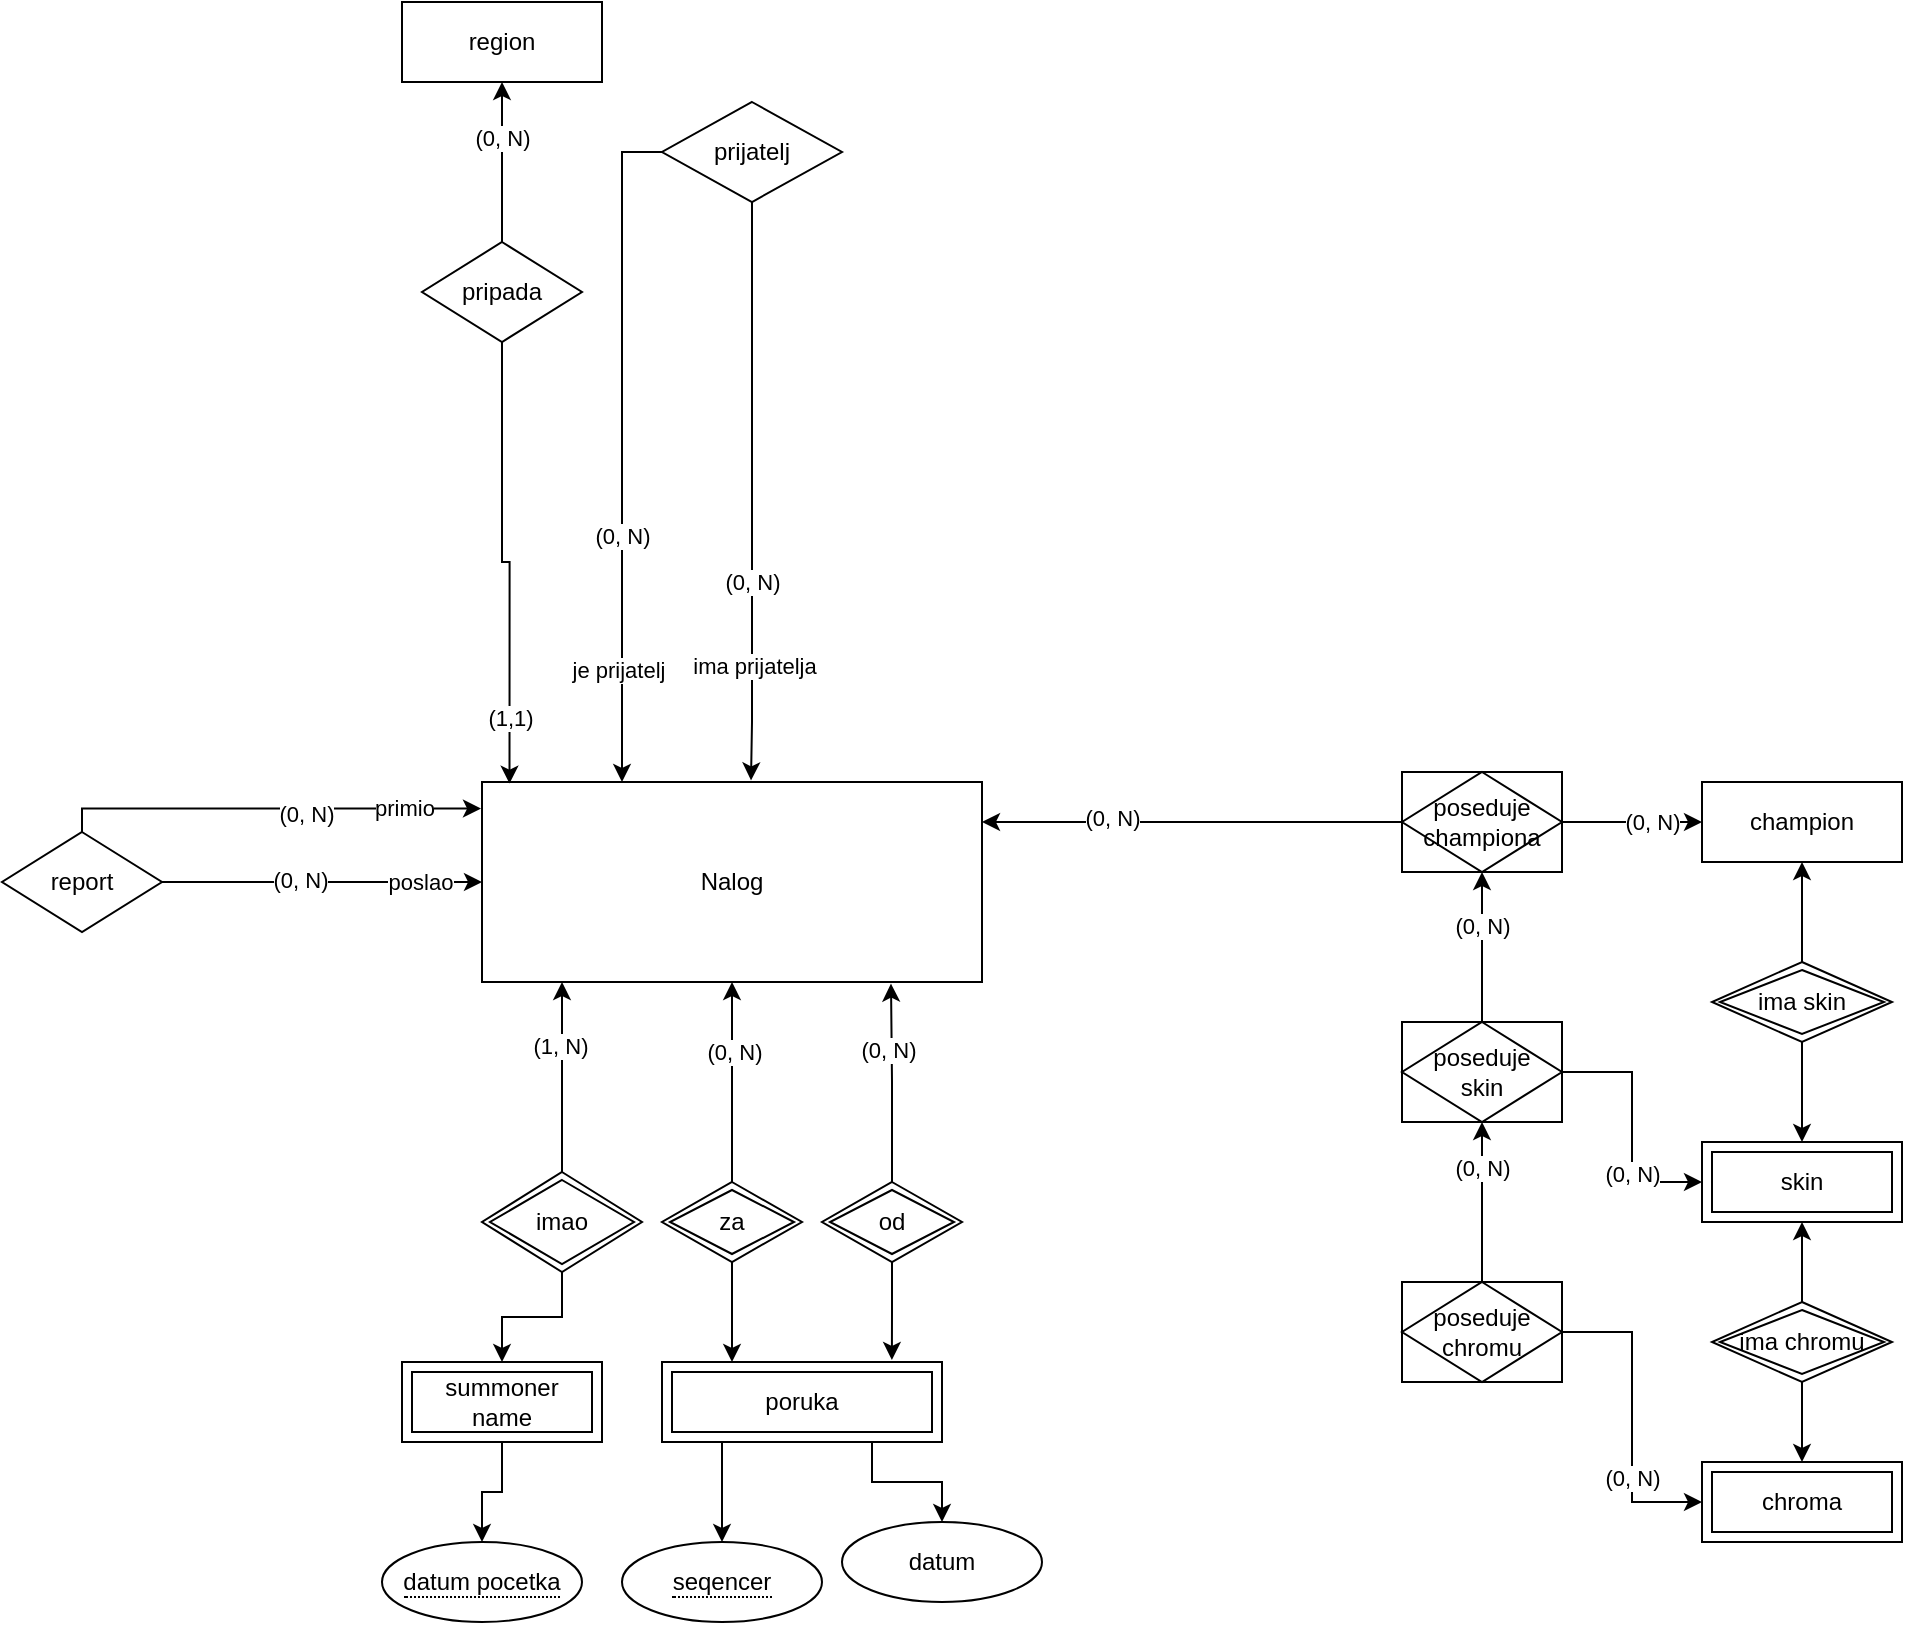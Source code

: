 <mxfile version="21.1.9" type="github">
  <diagram id="R2lEEEUBdFMjLlhIrx00" name="Page-1">
    <mxGraphModel dx="1728" dy="930" grid="1" gridSize="10" guides="1" tooltips="1" connect="1" arrows="1" fold="1" page="1" pageScale="1" pageWidth="850" pageHeight="1100" math="0" shadow="0" extFonts="Permanent Marker^https://fonts.googleapis.com/css?family=Permanent+Marker">
      <root>
        <mxCell id="0" />
        <mxCell id="1" parent="0" />
        <mxCell id="QXRDdDJVpAIqtoCWkeBa-1" value="Nalog" style="whiteSpace=wrap;html=1;align=center;" vertex="1" parent="1">
          <mxGeometry x="500" y="420" width="250" height="100" as="geometry" />
        </mxCell>
        <mxCell id="QXRDdDJVpAIqtoCWkeBa-3" style="edgeStyle=orthogonalEdgeStyle;rounded=0;orthogonalLoop=1;jettySize=auto;html=1;exitX=0.5;exitY=1;exitDx=0;exitDy=0;entryX=0.538;entryY=-0.008;entryDx=0;entryDy=0;entryPerimeter=0;" edge="1" parent="1" source="QXRDdDJVpAIqtoCWkeBa-2" target="QXRDdDJVpAIqtoCWkeBa-1">
          <mxGeometry relative="1" as="geometry">
            <mxPoint x="635" y="150" as="sourcePoint" />
            <mxPoint x="714" y="390" as="targetPoint" />
            <Array as="points">
              <mxPoint x="635" y="390" />
            </Array>
          </mxGeometry>
        </mxCell>
        <mxCell id="QXRDdDJVpAIqtoCWkeBa-7" value="(0, N)" style="edgeLabel;html=1;align=center;verticalAlign=middle;resizable=0;points=[];" vertex="1" connectable="0" parent="QXRDdDJVpAIqtoCWkeBa-3">
          <mxGeometry x="0.39" relative="1" as="geometry">
            <mxPoint y="-12" as="offset" />
          </mxGeometry>
        </mxCell>
        <mxCell id="QXRDdDJVpAIqtoCWkeBa-8" value="ima prijatelja" style="edgeLabel;html=1;align=center;verticalAlign=middle;resizable=0;points=[];" vertex="1" connectable="0" parent="QXRDdDJVpAIqtoCWkeBa-3">
          <mxGeometry x="0.6" y="1" relative="1" as="geometry">
            <mxPoint as="offset" />
          </mxGeometry>
        </mxCell>
        <mxCell id="QXRDdDJVpAIqtoCWkeBa-4" style="edgeStyle=orthogonalEdgeStyle;rounded=0;orthogonalLoop=1;jettySize=auto;html=1;exitX=0;exitY=0.5;exitDx=0;exitDy=0;entryX=0.5;entryY=0;entryDx=0;entryDy=0;" edge="1" parent="1" source="QXRDdDJVpAIqtoCWkeBa-2">
          <mxGeometry relative="1" as="geometry">
            <mxPoint x="570" y="330" as="sourcePoint" />
            <mxPoint x="570" y="420" as="targetPoint" />
            <Array as="points">
              <mxPoint x="570" y="105" />
            </Array>
          </mxGeometry>
        </mxCell>
        <mxCell id="QXRDdDJVpAIqtoCWkeBa-5" value="je prijatelj" style="edgeLabel;html=1;align=center;verticalAlign=middle;resizable=0;points=[];" vertex="1" connectable="0" parent="QXRDdDJVpAIqtoCWkeBa-4">
          <mxGeometry x="0.733" y="-2" relative="1" as="geometry">
            <mxPoint y="-12" as="offset" />
          </mxGeometry>
        </mxCell>
        <mxCell id="QXRDdDJVpAIqtoCWkeBa-9" value="(0, N)" style="edgeLabel;html=1;align=center;verticalAlign=middle;resizable=0;points=[];" vertex="1" connectable="0" parent="QXRDdDJVpAIqtoCWkeBa-4">
          <mxGeometry x="0.267" relative="1" as="geometry">
            <mxPoint as="offset" />
          </mxGeometry>
        </mxCell>
        <mxCell id="QXRDdDJVpAIqtoCWkeBa-2" value="prijatelj" style="shape=rhombus;perimeter=rhombusPerimeter;whiteSpace=wrap;html=1;align=center;" vertex="1" parent="1">
          <mxGeometry x="590" y="80" width="90" height="50" as="geometry" />
        </mxCell>
        <mxCell id="QXRDdDJVpAIqtoCWkeBa-14" value="" style="edgeStyle=orthogonalEdgeStyle;rounded=0;orthogonalLoop=1;jettySize=auto;html=1;entryX=0.5;entryY=1;entryDx=0;entryDy=0;" edge="1" parent="1" source="QXRDdDJVpAIqtoCWkeBa-10" target="QXRDdDJVpAIqtoCWkeBa-1">
          <mxGeometry relative="1" as="geometry" />
        </mxCell>
        <mxCell id="QXRDdDJVpAIqtoCWkeBa-124" value="(0, N)" style="edgeLabel;html=1;align=center;verticalAlign=middle;resizable=0;points=[];" vertex="1" connectable="0" parent="QXRDdDJVpAIqtoCWkeBa-14">
          <mxGeometry x="0.3" y="-1" relative="1" as="geometry">
            <mxPoint as="offset" />
          </mxGeometry>
        </mxCell>
        <mxCell id="QXRDdDJVpAIqtoCWkeBa-19" style="edgeStyle=orthogonalEdgeStyle;rounded=0;orthogonalLoop=1;jettySize=auto;html=1;entryX=0.25;entryY=0;entryDx=0;entryDy=0;" edge="1" parent="1" source="QXRDdDJVpAIqtoCWkeBa-10" target="QXRDdDJVpAIqtoCWkeBa-17">
          <mxGeometry relative="1" as="geometry" />
        </mxCell>
        <mxCell id="QXRDdDJVpAIqtoCWkeBa-10" value="za" style="shape=rhombus;double=1;perimeter=rhombusPerimeter;whiteSpace=wrap;html=1;align=center;" vertex="1" parent="1">
          <mxGeometry x="590" y="620" width="70" height="40" as="geometry" />
        </mxCell>
        <mxCell id="QXRDdDJVpAIqtoCWkeBa-16" style="edgeStyle=orthogonalEdgeStyle;rounded=0;orthogonalLoop=1;jettySize=auto;html=1;entryX=0.818;entryY=1.008;entryDx=0;entryDy=0;entryPerimeter=0;" edge="1" parent="1" source="QXRDdDJVpAIqtoCWkeBa-11" target="QXRDdDJVpAIqtoCWkeBa-1">
          <mxGeometry relative="1" as="geometry">
            <mxPoint x="730" y="550" as="targetPoint" />
          </mxGeometry>
        </mxCell>
        <mxCell id="QXRDdDJVpAIqtoCWkeBa-125" value="(0, N)" style="edgeLabel;html=1;align=center;verticalAlign=middle;resizable=0;points=[];" vertex="1" connectable="0" parent="QXRDdDJVpAIqtoCWkeBa-16">
          <mxGeometry x="0.347" y="2" relative="1" as="geometry">
            <mxPoint as="offset" />
          </mxGeometry>
        </mxCell>
        <mxCell id="QXRDdDJVpAIqtoCWkeBa-20" style="edgeStyle=orthogonalEdgeStyle;rounded=0;orthogonalLoop=1;jettySize=auto;html=1;entryX=0.821;entryY=-0.025;entryDx=0;entryDy=0;entryPerimeter=0;" edge="1" parent="1" source="QXRDdDJVpAIqtoCWkeBa-11" target="QXRDdDJVpAIqtoCWkeBa-17">
          <mxGeometry relative="1" as="geometry" />
        </mxCell>
        <mxCell id="QXRDdDJVpAIqtoCWkeBa-11" value="od" style="shape=rhombus;double=1;perimeter=rhombusPerimeter;whiteSpace=wrap;html=1;align=center;" vertex="1" parent="1">
          <mxGeometry x="670" y="620" width="70" height="40" as="geometry" />
        </mxCell>
        <mxCell id="QXRDdDJVpAIqtoCWkeBa-25" style="edgeStyle=orthogonalEdgeStyle;rounded=0;orthogonalLoop=1;jettySize=auto;html=1;entryX=0.5;entryY=0;entryDx=0;entryDy=0;" edge="1" parent="1" source="QXRDdDJVpAIqtoCWkeBa-17" target="QXRDdDJVpAIqtoCWkeBa-24">
          <mxGeometry relative="1" as="geometry">
            <Array as="points">
              <mxPoint x="620" y="790" />
              <mxPoint x="620" y="790" />
            </Array>
          </mxGeometry>
        </mxCell>
        <mxCell id="QXRDdDJVpAIqtoCWkeBa-28" style="edgeStyle=orthogonalEdgeStyle;rounded=0;orthogonalLoop=1;jettySize=auto;html=1;exitX=0.75;exitY=1;exitDx=0;exitDy=0;entryX=0.5;entryY=0;entryDx=0;entryDy=0;" edge="1" parent="1" source="QXRDdDJVpAIqtoCWkeBa-17" target="QXRDdDJVpAIqtoCWkeBa-26">
          <mxGeometry relative="1" as="geometry" />
        </mxCell>
        <mxCell id="QXRDdDJVpAIqtoCWkeBa-17" value="poruka" style="shape=ext;margin=3;double=1;whiteSpace=wrap;html=1;align=center;" vertex="1" parent="1">
          <mxGeometry x="590" y="710" width="140" height="40" as="geometry" />
        </mxCell>
        <mxCell id="QXRDdDJVpAIqtoCWkeBa-24" value="&lt;span style=&quot;border-bottom: 1px dotted&quot;&gt;seqencer&lt;/span&gt;" style="ellipse;whiteSpace=wrap;html=1;align=center;" vertex="1" parent="1">
          <mxGeometry x="570" y="800" width="100" height="40" as="geometry" />
        </mxCell>
        <mxCell id="QXRDdDJVpAIqtoCWkeBa-26" value="datum" style="ellipse;whiteSpace=wrap;html=1;align=center;" vertex="1" parent="1">
          <mxGeometry x="680" y="790" width="100" height="40" as="geometry" />
        </mxCell>
        <mxCell id="QXRDdDJVpAIqtoCWkeBa-40" value="region" style="whiteSpace=wrap;html=1;align=center;" vertex="1" parent="1">
          <mxGeometry x="460" y="30" width="100" height="40" as="geometry" />
        </mxCell>
        <mxCell id="QXRDdDJVpAIqtoCWkeBa-46" value="" style="edgeStyle=orthogonalEdgeStyle;rounded=0;orthogonalLoop=1;jettySize=auto;html=1;" edge="1" parent="1" source="QXRDdDJVpAIqtoCWkeBa-42" target="QXRDdDJVpAIqtoCWkeBa-40">
          <mxGeometry relative="1" as="geometry" />
        </mxCell>
        <mxCell id="QXRDdDJVpAIqtoCWkeBa-51" value="(0, N)" style="edgeLabel;html=1;align=center;verticalAlign=middle;resizable=0;points=[];" vertex="1" connectable="0" parent="QXRDdDJVpAIqtoCWkeBa-46">
          <mxGeometry x="0.305" y="2" relative="1" as="geometry">
            <mxPoint x="2" as="offset" />
          </mxGeometry>
        </mxCell>
        <mxCell id="QXRDdDJVpAIqtoCWkeBa-47" style="edgeStyle=orthogonalEdgeStyle;rounded=0;orthogonalLoop=1;jettySize=auto;html=1;entryX=0.055;entryY=0.008;entryDx=0;entryDy=0;entryPerimeter=0;" edge="1" parent="1" source="QXRDdDJVpAIqtoCWkeBa-42" target="QXRDdDJVpAIqtoCWkeBa-1">
          <mxGeometry relative="1" as="geometry">
            <mxPoint x="500" y="390" as="targetPoint" />
          </mxGeometry>
        </mxCell>
        <mxCell id="QXRDdDJVpAIqtoCWkeBa-50" value="(1,1)" style="edgeLabel;html=1;align=center;verticalAlign=middle;resizable=0;points=[];" vertex="1" connectable="0" parent="QXRDdDJVpAIqtoCWkeBa-47">
          <mxGeometry x="0.707" relative="1" as="geometry">
            <mxPoint as="offset" />
          </mxGeometry>
        </mxCell>
        <mxCell id="QXRDdDJVpAIqtoCWkeBa-42" value="pripada" style="rhombus;whiteSpace=wrap;html=1;" vertex="1" parent="1">
          <mxGeometry x="470" y="150" width="80" height="50" as="geometry" />
        </mxCell>
        <mxCell id="QXRDdDJVpAIqtoCWkeBa-55" value="" style="edgeStyle=orthogonalEdgeStyle;rounded=0;orthogonalLoop=1;jettySize=auto;html=1;entryX=0;entryY=0.5;entryDx=0;entryDy=0;exitX=1;exitY=0.5;exitDx=0;exitDy=0;" edge="1" parent="1" source="QXRDdDJVpAIqtoCWkeBa-83" target="QXRDdDJVpAIqtoCWkeBa-56">
          <mxGeometry relative="1" as="geometry">
            <mxPoint x="1040" y="440" as="sourcePoint" />
            <mxPoint x="1100" y="440" as="targetPoint" />
          </mxGeometry>
        </mxCell>
        <mxCell id="QXRDdDJVpAIqtoCWkeBa-75" value="(0, N)" style="edgeLabel;html=1;align=center;verticalAlign=middle;resizable=0;points=[];" vertex="1" connectable="0" parent="QXRDdDJVpAIqtoCWkeBa-55">
          <mxGeometry x="0.286" relative="1" as="geometry">
            <mxPoint as="offset" />
          </mxGeometry>
        </mxCell>
        <mxCell id="QXRDdDJVpAIqtoCWkeBa-69" value="" style="edgeStyle=orthogonalEdgeStyle;rounded=0;orthogonalLoop=1;jettySize=auto;html=1;exitX=0;exitY=0.5;exitDx=0;exitDy=0;" edge="1" parent="1" source="QXRDdDJVpAIqtoCWkeBa-83" target="QXRDdDJVpAIqtoCWkeBa-1">
          <mxGeometry relative="1" as="geometry">
            <mxPoint x="750" y="440" as="sourcePoint" />
            <Array as="points">
              <mxPoint x="760" y="440" />
              <mxPoint x="703" y="440" />
              <mxPoint x="703" y="430" />
            </Array>
          </mxGeometry>
        </mxCell>
        <mxCell id="QXRDdDJVpAIqtoCWkeBa-74" value="(0, N)" style="edgeLabel;html=1;align=center;verticalAlign=middle;resizable=0;points=[];" vertex="1" connectable="0" parent="QXRDdDJVpAIqtoCWkeBa-69">
          <mxGeometry x="0.384" y="-2" relative="1" as="geometry">
            <mxPoint as="offset" />
          </mxGeometry>
        </mxCell>
        <mxCell id="QXRDdDJVpAIqtoCWkeBa-56" value="champion" style="whiteSpace=wrap;html=1;align=center;" vertex="1" parent="1">
          <mxGeometry x="1110" y="420" width="100" height="40" as="geometry" />
        </mxCell>
        <mxCell id="QXRDdDJVpAIqtoCWkeBa-59" value="" style="edgeStyle=orthogonalEdgeStyle;rounded=0;orthogonalLoop=1;jettySize=auto;html=1;" edge="1" parent="1" source="QXRDdDJVpAIqtoCWkeBa-57" target="QXRDdDJVpAIqtoCWkeBa-56">
          <mxGeometry relative="1" as="geometry" />
        </mxCell>
        <mxCell id="QXRDdDJVpAIqtoCWkeBa-65" value="" style="edgeStyle=orthogonalEdgeStyle;rounded=0;orthogonalLoop=1;jettySize=auto;html=1;" edge="1" parent="1" source="QXRDdDJVpAIqtoCWkeBa-57" target="QXRDdDJVpAIqtoCWkeBa-64">
          <mxGeometry relative="1" as="geometry" />
        </mxCell>
        <mxCell id="QXRDdDJVpAIqtoCWkeBa-57" value="ima skin" style="shape=rhombus;double=1;perimeter=rhombusPerimeter;whiteSpace=wrap;html=1;align=center;" vertex="1" parent="1">
          <mxGeometry x="1115" y="510" width="90" height="40" as="geometry" />
        </mxCell>
        <mxCell id="QXRDdDJVpAIqtoCWkeBa-64" value="skin" style="shape=ext;margin=3;double=1;whiteSpace=wrap;html=1;align=center;" vertex="1" parent="1">
          <mxGeometry x="1110" y="600" width="100" height="40" as="geometry" />
        </mxCell>
        <mxCell id="QXRDdDJVpAIqtoCWkeBa-81" value="" style="edgeStyle=orthogonalEdgeStyle;rounded=0;orthogonalLoop=1;jettySize=auto;html=1;entryX=0.5;entryY=1;entryDx=0;entryDy=0;exitX=0.5;exitY=0;exitDx=0;exitDy=0;" edge="1" parent="1" source="QXRDdDJVpAIqtoCWkeBa-84" target="QXRDdDJVpAIqtoCWkeBa-83">
          <mxGeometry relative="1" as="geometry">
            <mxPoint x="1000" y="520" as="sourcePoint" />
            <mxPoint x="1000" y="465" as="targetPoint" />
          </mxGeometry>
        </mxCell>
        <mxCell id="QXRDdDJVpAIqtoCWkeBa-82" value="(0, N)" style="edgeLabel;html=1;align=center;verticalAlign=middle;resizable=0;points=[];" vertex="1" connectable="0" parent="QXRDdDJVpAIqtoCWkeBa-81">
          <mxGeometry x="0.299" relative="1" as="geometry">
            <mxPoint as="offset" />
          </mxGeometry>
        </mxCell>
        <mxCell id="QXRDdDJVpAIqtoCWkeBa-76" value="chroma" style="shape=ext;margin=3;double=1;whiteSpace=wrap;html=1;align=center;" vertex="1" parent="1">
          <mxGeometry x="1110" y="760" width="100" height="40" as="geometry" />
        </mxCell>
        <mxCell id="QXRDdDJVpAIqtoCWkeBa-79" value="" style="edgeStyle=orthogonalEdgeStyle;rounded=0;orthogonalLoop=1;jettySize=auto;html=1;" edge="1" parent="1" source="QXRDdDJVpAIqtoCWkeBa-78" target="QXRDdDJVpAIqtoCWkeBa-64">
          <mxGeometry relative="1" as="geometry" />
        </mxCell>
        <mxCell id="QXRDdDJVpAIqtoCWkeBa-80" value="" style="edgeStyle=orthogonalEdgeStyle;rounded=0;orthogonalLoop=1;jettySize=auto;html=1;" edge="1" parent="1" source="QXRDdDJVpAIqtoCWkeBa-78" target="QXRDdDJVpAIqtoCWkeBa-76">
          <mxGeometry relative="1" as="geometry" />
        </mxCell>
        <mxCell id="QXRDdDJVpAIqtoCWkeBa-78" value="ima chromu" style="shape=rhombus;double=1;perimeter=rhombusPerimeter;whiteSpace=wrap;html=1;align=center;" vertex="1" parent="1">
          <mxGeometry x="1115" y="680" width="90" height="40" as="geometry" />
        </mxCell>
        <mxCell id="QXRDdDJVpAIqtoCWkeBa-83" value="poseduje&lt;br style=&quot;border-color: var(--border-color);&quot;&gt;championa" style="shape=associativeEntity;whiteSpace=wrap;html=1;align=center;" vertex="1" parent="1">
          <mxGeometry x="960" y="415" width="80" height="50" as="geometry" />
        </mxCell>
        <mxCell id="QXRDdDJVpAIqtoCWkeBa-85" style="edgeStyle=orthogonalEdgeStyle;rounded=0;orthogonalLoop=1;jettySize=auto;html=1;entryX=0;entryY=0.5;entryDx=0;entryDy=0;" edge="1" parent="1" source="QXRDdDJVpAIqtoCWkeBa-84" target="QXRDdDJVpAIqtoCWkeBa-64">
          <mxGeometry relative="1" as="geometry" />
        </mxCell>
        <mxCell id="QXRDdDJVpAIqtoCWkeBa-87" value="(0, N)" style="edgeLabel;html=1;align=center;verticalAlign=middle;resizable=0;points=[];" vertex="1" connectable="0" parent="QXRDdDJVpAIqtoCWkeBa-85">
          <mxGeometry x="0.372" relative="1" as="geometry">
            <mxPoint as="offset" />
          </mxGeometry>
        </mxCell>
        <mxCell id="QXRDdDJVpAIqtoCWkeBa-84" value="poseduje&lt;br style=&quot;border-color: var(--border-color);&quot;&gt;skin" style="shape=associativeEntity;whiteSpace=wrap;html=1;align=center;" vertex="1" parent="1">
          <mxGeometry x="960" y="540" width="80" height="50" as="geometry" />
        </mxCell>
        <mxCell id="QXRDdDJVpAIqtoCWkeBa-89" style="edgeStyle=orthogonalEdgeStyle;rounded=0;orthogonalLoop=1;jettySize=auto;html=1;entryX=0;entryY=0.5;entryDx=0;entryDy=0;" edge="1" parent="1" source="QXRDdDJVpAIqtoCWkeBa-88" target="QXRDdDJVpAIqtoCWkeBa-76">
          <mxGeometry relative="1" as="geometry" />
        </mxCell>
        <mxCell id="QXRDdDJVpAIqtoCWkeBa-90" value="(0, N)" style="edgeLabel;html=1;align=center;verticalAlign=middle;resizable=0;points=[];" vertex="1" connectable="0" parent="QXRDdDJVpAIqtoCWkeBa-89">
          <mxGeometry x="0.39" relative="1" as="geometry">
            <mxPoint as="offset" />
          </mxGeometry>
        </mxCell>
        <mxCell id="QXRDdDJVpAIqtoCWkeBa-91" value="" style="edgeStyle=orthogonalEdgeStyle;rounded=0;orthogonalLoop=1;jettySize=auto;html=1;" edge="1" parent="1" source="QXRDdDJVpAIqtoCWkeBa-88" target="QXRDdDJVpAIqtoCWkeBa-84">
          <mxGeometry relative="1" as="geometry" />
        </mxCell>
        <mxCell id="QXRDdDJVpAIqtoCWkeBa-93" value="(0, N)" style="edgeLabel;html=1;align=center;verticalAlign=middle;resizable=0;points=[];" vertex="1" connectable="0" parent="QXRDdDJVpAIqtoCWkeBa-91">
          <mxGeometry x="0.66" y="1" relative="1" as="geometry">
            <mxPoint x="1" y="9" as="offset" />
          </mxGeometry>
        </mxCell>
        <mxCell id="QXRDdDJVpAIqtoCWkeBa-88" value="poseduje&lt;br style=&quot;border-color: var(--border-color);&quot;&gt;chromu" style="shape=associativeEntity;whiteSpace=wrap;html=1;align=center;" vertex="1" parent="1">
          <mxGeometry x="960" y="670" width="80" height="50" as="geometry" />
        </mxCell>
        <mxCell id="QXRDdDJVpAIqtoCWkeBa-107" value="" style="edgeStyle=orthogonalEdgeStyle;rounded=0;orthogonalLoop=1;jettySize=auto;html=1;" edge="1" parent="1" source="QXRDdDJVpAIqtoCWkeBa-108" target="QXRDdDJVpAIqtoCWkeBa-110">
          <mxGeometry relative="1" as="geometry" />
        </mxCell>
        <mxCell id="QXRDdDJVpAIqtoCWkeBa-122" style="edgeStyle=orthogonalEdgeStyle;rounded=0;orthogonalLoop=1;jettySize=auto;html=1;entryX=0.16;entryY=1;entryDx=0;entryDy=0;entryPerimeter=0;" edge="1" parent="1" source="QXRDdDJVpAIqtoCWkeBa-108" target="QXRDdDJVpAIqtoCWkeBa-1">
          <mxGeometry relative="1" as="geometry" />
        </mxCell>
        <mxCell id="QXRDdDJVpAIqtoCWkeBa-123" value="(1, N)" style="edgeLabel;html=1;align=center;verticalAlign=middle;resizable=0;points=[];" vertex="1" connectable="0" parent="QXRDdDJVpAIqtoCWkeBa-122">
          <mxGeometry x="0.333" y="1" relative="1" as="geometry">
            <mxPoint as="offset" />
          </mxGeometry>
        </mxCell>
        <mxCell id="QXRDdDJVpAIqtoCWkeBa-108" value="imao" style="shape=rhombus;double=1;perimeter=rhombusPerimeter;whiteSpace=wrap;html=1;align=center;" vertex="1" parent="1">
          <mxGeometry x="500" y="615" width="80" height="50" as="geometry" />
        </mxCell>
        <mxCell id="QXRDdDJVpAIqtoCWkeBa-109" value="" style="edgeStyle=orthogonalEdgeStyle;rounded=0;orthogonalLoop=1;jettySize=auto;html=1;" edge="1" parent="1" source="QXRDdDJVpAIqtoCWkeBa-110" target="QXRDdDJVpAIqtoCWkeBa-111">
          <mxGeometry relative="1" as="geometry" />
        </mxCell>
        <mxCell id="QXRDdDJVpAIqtoCWkeBa-110" value="summoner name" style="shape=ext;margin=3;double=1;whiteSpace=wrap;html=1;align=center;" vertex="1" parent="1">
          <mxGeometry x="460" y="710" width="100" height="40" as="geometry" />
        </mxCell>
        <mxCell id="QXRDdDJVpAIqtoCWkeBa-111" value="&lt;span style=&quot;border-bottom: 1px dotted&quot;&gt;datum pocetka&lt;/span&gt;" style="ellipse;whiteSpace=wrap;html=1;align=center;" vertex="1" parent="1">
          <mxGeometry x="450" y="800" width="100" height="40" as="geometry" />
        </mxCell>
        <mxCell id="QXRDdDJVpAIqtoCWkeBa-114" style="edgeStyle=orthogonalEdgeStyle;rounded=0;orthogonalLoop=1;jettySize=auto;html=1;exitX=0.5;exitY=0;exitDx=0;exitDy=0;entryX=-0.002;entryY=0.133;entryDx=0;entryDy=0;entryPerimeter=0;" edge="1" parent="1" source="QXRDdDJVpAIqtoCWkeBa-112" target="QXRDdDJVpAIqtoCWkeBa-1">
          <mxGeometry relative="1" as="geometry">
            <mxPoint x="260" y="410" as="sourcePoint" />
            <mxPoint x="480" y="445" as="targetPoint" />
            <Array as="points">
              <mxPoint x="300" y="433" />
            </Array>
          </mxGeometry>
        </mxCell>
        <mxCell id="QXRDdDJVpAIqtoCWkeBa-117" value="primio" style="edgeLabel;html=1;align=center;verticalAlign=middle;resizable=0;points=[];" vertex="1" connectable="0" parent="QXRDdDJVpAIqtoCWkeBa-114">
          <mxGeometry x="0.495" y="1" relative="1" as="geometry">
            <mxPoint x="14" as="offset" />
          </mxGeometry>
        </mxCell>
        <mxCell id="QXRDdDJVpAIqtoCWkeBa-118" value="(0, N)" style="edgeLabel;html=1;align=center;verticalAlign=middle;resizable=0;points=[];" vertex="1" connectable="0" parent="QXRDdDJVpAIqtoCWkeBa-114">
          <mxGeometry x="0.163" y="-2" relative="1" as="geometry">
            <mxPoint as="offset" />
          </mxGeometry>
        </mxCell>
        <mxCell id="QXRDdDJVpAIqtoCWkeBa-116" style="edgeStyle=orthogonalEdgeStyle;rounded=0;orthogonalLoop=1;jettySize=auto;html=1;entryX=0;entryY=0.5;entryDx=0;entryDy=0;" edge="1" parent="1" source="QXRDdDJVpAIqtoCWkeBa-112" target="QXRDdDJVpAIqtoCWkeBa-1">
          <mxGeometry relative="1" as="geometry" />
        </mxCell>
        <mxCell id="QXRDdDJVpAIqtoCWkeBa-119" value="poslao" style="edgeLabel;html=1;align=center;verticalAlign=middle;resizable=0;points=[];" vertex="1" connectable="0" parent="QXRDdDJVpAIqtoCWkeBa-116">
          <mxGeometry x="0.608" relative="1" as="geometry">
            <mxPoint as="offset" />
          </mxGeometry>
        </mxCell>
        <mxCell id="QXRDdDJVpAIqtoCWkeBa-120" value="(0, N)" style="edgeLabel;html=1;align=center;verticalAlign=middle;resizable=0;points=[];" vertex="1" connectable="0" parent="QXRDdDJVpAIqtoCWkeBa-116">
          <mxGeometry x="-0.142" y="1" relative="1" as="geometry">
            <mxPoint as="offset" />
          </mxGeometry>
        </mxCell>
        <mxCell id="QXRDdDJVpAIqtoCWkeBa-112" value="report" style="rhombus;whiteSpace=wrap;html=1;" vertex="1" parent="1">
          <mxGeometry x="260" y="445" width="80" height="50" as="geometry" />
        </mxCell>
      </root>
    </mxGraphModel>
  </diagram>
</mxfile>
